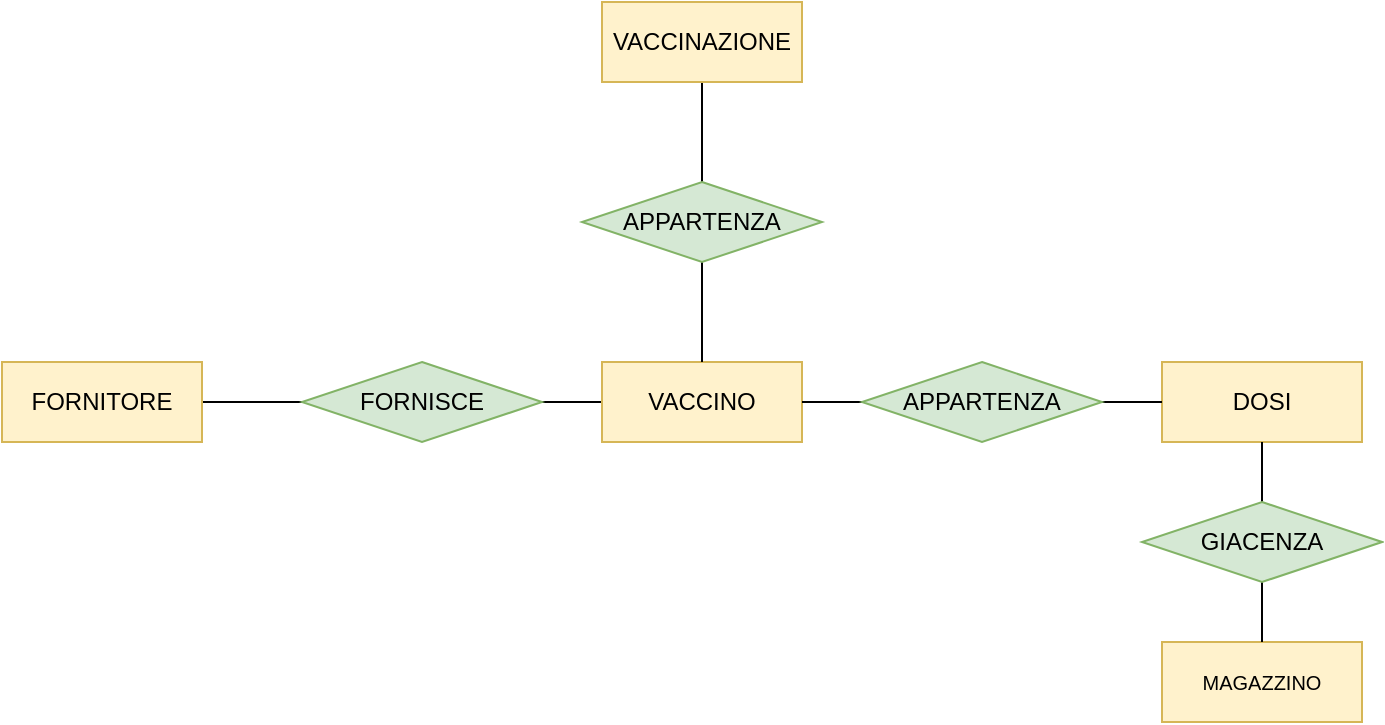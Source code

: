 <mxfile version="14.7.2" type="device"><diagram id="oyfYIc9rgH73d3I1aJ8s" name="Page-1"><mxGraphModel dx="1038" dy="575" grid="1" gridSize="10" guides="1" tooltips="1" connect="1" arrows="1" fold="1" page="1" pageScale="1" pageWidth="827" pageHeight="1169" math="0" shadow="0"><root><mxCell id="0"/><mxCell id="1" parent="0"/><mxCell id="FhwJrs_UuwcKVnbMD0MF-16" value="VACCINAZIONE" style="whiteSpace=wrap;html=1;align=center;fillColor=#fff2cc;strokeColor=#d6b656;" parent="1" vertex="1"><mxGeometry x="350" y="530" width="100" height="40" as="geometry"/></mxCell><mxCell id="Kps0SwTnDmoYCWtfix3z-14" style="edgeStyle=orthogonalEdgeStyle;rounded=0;orthogonalLoop=1;jettySize=auto;html=1;exitX=0.5;exitY=1;exitDx=0;exitDy=0;entryX=0.5;entryY=0;entryDx=0;entryDy=0;endArrow=none;endFill=0;" edge="1" parent="1" source="Kps0SwTnDmoYCWtfix3z-15" target="Kps0SwTnDmoYCWtfix3z-28"><mxGeometry relative="1" as="geometry"/></mxCell><mxCell id="Kps0SwTnDmoYCWtfix3z-15" value="VACCINAZIONE" style="whiteSpace=wrap;html=1;align=center;fillColor=#fff2cc;strokeColor=#d6b656;" vertex="1" parent="1"><mxGeometry x="350" y="530" width="100" height="40" as="geometry"/></mxCell><mxCell id="Kps0SwTnDmoYCWtfix3z-21" value="" style="edgeStyle=orthogonalEdgeStyle;rounded=0;orthogonalLoop=1;jettySize=auto;html=1;endArrow=none;endFill=0;" edge="1" parent="1" source="Kps0SwTnDmoYCWtfix3z-22" target="Kps0SwTnDmoYCWtfix3z-29"><mxGeometry relative="1" as="geometry"/></mxCell><mxCell id="Kps0SwTnDmoYCWtfix3z-22" value="&lt;font style=&quot;font-size: 12px&quot;&gt;VACCINO&lt;/font&gt;" style="whiteSpace=wrap;html=1;align=center;fontSize=9;fillColor=#fff2cc;strokeColor=#d6b656;" vertex="1" parent="1"><mxGeometry x="350" y="710" width="100" height="40" as="geometry"/></mxCell><mxCell id="Kps0SwTnDmoYCWtfix3z-23" value="" style="edgeStyle=orthogonalEdgeStyle;rounded=0;orthogonalLoop=1;jettySize=auto;html=1;endArrow=none;endFill=0;" edge="1" parent="1" source="Kps0SwTnDmoYCWtfix3z-24" target="Kps0SwTnDmoYCWtfix3z-29"><mxGeometry relative="1" as="geometry"/></mxCell><mxCell id="Kps0SwTnDmoYCWtfix3z-24" value="&lt;font style=&quot;font-size: 12px&quot;&gt;FORNITORE&lt;/font&gt;" style="whiteSpace=wrap;html=1;align=center;fontSize=9;fillColor=#fff2cc;strokeColor=#d6b656;" vertex="1" parent="1"><mxGeometry x="50" y="710" width="100" height="40" as="geometry"/></mxCell><mxCell id="Kps0SwTnDmoYCWtfix3z-25" value="&lt;font size=&quot;1&quot;&gt;MAGAZZINO&lt;/font&gt;" style="whiteSpace=wrap;html=1;align=center;fontSize=9;fillColor=#fff2cc;strokeColor=#d6b656;" vertex="1" parent="1"><mxGeometry x="630" y="850" width="100" height="40" as="geometry"/></mxCell><mxCell id="Kps0SwTnDmoYCWtfix3z-26" value="DOSI" style="whiteSpace=wrap;html=1;align=center;fillColor=#fff2cc;strokeColor=#d6b656;" vertex="1" parent="1"><mxGeometry x="630" y="710" width="100" height="40" as="geometry"/></mxCell><mxCell id="Kps0SwTnDmoYCWtfix3z-27" value="" style="edgeStyle=orthogonalEdgeStyle;rounded=0;orthogonalLoop=1;jettySize=auto;html=1;endArrow=none;endFill=0;" edge="1" parent="1" source="Kps0SwTnDmoYCWtfix3z-28" target="Kps0SwTnDmoYCWtfix3z-22"><mxGeometry relative="1" as="geometry"/></mxCell><mxCell id="Kps0SwTnDmoYCWtfix3z-28" value="APPARTENZA" style="shape=rhombus;perimeter=rhombusPerimeter;whiteSpace=wrap;html=1;align=center;fillColor=#d5e8d4;strokeColor=#82b366;" vertex="1" parent="1"><mxGeometry x="340" y="620" width="120" height="40" as="geometry"/></mxCell><mxCell id="Kps0SwTnDmoYCWtfix3z-29" value="FORNISCE" style="shape=rhombus;perimeter=rhombusPerimeter;whiteSpace=wrap;html=1;align=center;fillColor=#d5e8d4;strokeColor=#82b366;" vertex="1" parent="1"><mxGeometry x="200" y="710" width="120" height="40" as="geometry"/></mxCell><mxCell id="Kps0SwTnDmoYCWtfix3z-30" value="" style="edgeStyle=orthogonalEdgeStyle;rounded=0;orthogonalLoop=1;jettySize=auto;html=1;endArrow=none;endFill=0;" edge="1" parent="1" source="Kps0SwTnDmoYCWtfix3z-32" target="Kps0SwTnDmoYCWtfix3z-26"><mxGeometry relative="1" as="geometry"/></mxCell><mxCell id="Kps0SwTnDmoYCWtfix3z-31" value="" style="edgeStyle=orthogonalEdgeStyle;rounded=0;orthogonalLoop=1;jettySize=auto;html=1;endArrow=none;endFill=0;" edge="1" parent="1" source="Kps0SwTnDmoYCWtfix3z-32" target="Kps0SwTnDmoYCWtfix3z-22"><mxGeometry relative="1" as="geometry"/></mxCell><mxCell id="Kps0SwTnDmoYCWtfix3z-32" value="APPARTENZA" style="shape=rhombus;perimeter=rhombusPerimeter;whiteSpace=wrap;html=1;align=center;fillColor=#d5e8d4;strokeColor=#82b366;" vertex="1" parent="1"><mxGeometry x="480" y="710" width="120" height="40" as="geometry"/></mxCell><mxCell id="Kps0SwTnDmoYCWtfix3z-33" value="" style="edgeStyle=orthogonalEdgeStyle;rounded=0;orthogonalLoop=1;jettySize=auto;html=1;endArrow=none;endFill=0;" edge="1" parent="1" source="Kps0SwTnDmoYCWtfix3z-35" target="Kps0SwTnDmoYCWtfix3z-25"><mxGeometry relative="1" as="geometry"/></mxCell><mxCell id="Kps0SwTnDmoYCWtfix3z-34" value="" style="edgeStyle=orthogonalEdgeStyle;rounded=0;orthogonalLoop=1;jettySize=auto;html=1;endArrow=none;endFill=0;" edge="1" parent="1" source="Kps0SwTnDmoYCWtfix3z-35" target="Kps0SwTnDmoYCWtfix3z-26"><mxGeometry relative="1" as="geometry"/></mxCell><mxCell id="Kps0SwTnDmoYCWtfix3z-35" value="GIACENZA" style="shape=rhombus;perimeter=rhombusPerimeter;whiteSpace=wrap;html=1;align=center;fillColor=#d5e8d4;strokeColor=#82b366;" vertex="1" parent="1"><mxGeometry x="620" y="780" width="120" height="40" as="geometry"/></mxCell></root></mxGraphModel></diagram></mxfile>
